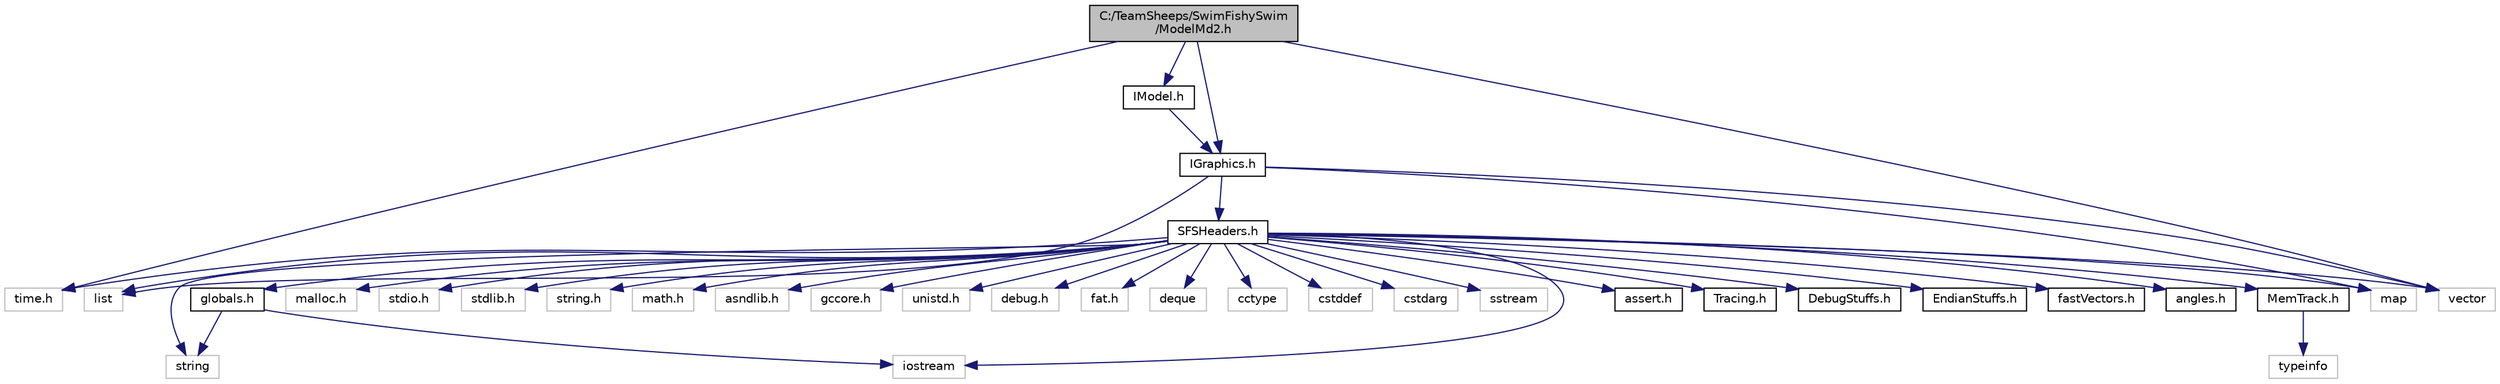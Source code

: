digraph "C:/TeamSheeps/SwimFishySwim/ModelMd2.h"
{
 // LATEX_PDF_SIZE
  edge [fontname="Helvetica",fontsize="10",labelfontname="Helvetica",labelfontsize="10"];
  node [fontname="Helvetica",fontsize="10",shape=record];
  Node1 [label="C:/TeamSheeps/SwimFishySwim\l/ModelMd2.h",height=0.2,width=0.4,color="black", fillcolor="grey75", style="filled", fontcolor="black",tooltip=" "];
  Node1 -> Node2 [color="midnightblue",fontsize="10",style="solid",fontname="Helvetica"];
  Node2 [label="time.h",height=0.2,width=0.4,color="grey75", fillcolor="white", style="filled",tooltip=" "];
  Node1 -> Node3 [color="midnightblue",fontsize="10",style="solid",fontname="Helvetica"];
  Node3 [label="vector",height=0.2,width=0.4,color="grey75", fillcolor="white", style="filled",tooltip=" "];
  Node1 -> Node4 [color="midnightblue",fontsize="10",style="solid",fontname="Helvetica"];
  Node4 [label="IGraphics.h",height=0.2,width=0.4,color="black", fillcolor="white", style="filled",URL="$_i_graphics_8h.html",tooltip=" "];
  Node4 -> Node5 [color="midnightblue",fontsize="10",style="solid",fontname="Helvetica"];
  Node5 [label="map",height=0.2,width=0.4,color="grey75", fillcolor="white", style="filled",tooltip=" "];
  Node4 -> Node6 [color="midnightblue",fontsize="10",style="solid",fontname="Helvetica"];
  Node6 [label="list",height=0.2,width=0.4,color="grey75", fillcolor="white", style="filled",tooltip=" "];
  Node4 -> Node3 [color="midnightblue",fontsize="10",style="solid",fontname="Helvetica"];
  Node4 -> Node7 [color="midnightblue",fontsize="10",style="solid",fontname="Helvetica"];
  Node7 [label="SFSHeaders.h",height=0.2,width=0.4,color="black", fillcolor="white", style="filled",URL="$_s_f_s_headers_8h.html",tooltip=" "];
  Node7 -> Node8 [color="midnightblue",fontsize="10",style="solid",fontname="Helvetica"];
  Node8 [label="globals.h",height=0.2,width=0.4,color="black", fillcolor="white", style="filled",URL="$globals_8h.html",tooltip=" "];
  Node8 -> Node9 [color="midnightblue",fontsize="10",style="solid",fontname="Helvetica"];
  Node9 [label="iostream",height=0.2,width=0.4,color="grey75", fillcolor="white", style="filled",tooltip=" "];
  Node8 -> Node10 [color="midnightblue",fontsize="10",style="solid",fontname="Helvetica"];
  Node10 [label="string",height=0.2,width=0.4,color="grey75", fillcolor="white", style="filled",tooltip=" "];
  Node7 -> Node11 [color="midnightblue",fontsize="10",style="solid",fontname="Helvetica"];
  Node11 [label="malloc.h",height=0.2,width=0.4,color="grey75", fillcolor="white", style="filled",tooltip=" "];
  Node7 -> Node2 [color="midnightblue",fontsize="10",style="solid",fontname="Helvetica"];
  Node7 -> Node12 [color="midnightblue",fontsize="10",style="solid",fontname="Helvetica"];
  Node12 [label="stdio.h",height=0.2,width=0.4,color="grey75", fillcolor="white", style="filled",tooltip=" "];
  Node7 -> Node13 [color="midnightblue",fontsize="10",style="solid",fontname="Helvetica"];
  Node13 [label="stdlib.h",height=0.2,width=0.4,color="grey75", fillcolor="white", style="filled",tooltip=" "];
  Node7 -> Node14 [color="midnightblue",fontsize="10",style="solid",fontname="Helvetica"];
  Node14 [label="string.h",height=0.2,width=0.4,color="grey75", fillcolor="white", style="filled",tooltip=" "];
  Node7 -> Node15 [color="midnightblue",fontsize="10",style="solid",fontname="Helvetica"];
  Node15 [label="math.h",height=0.2,width=0.4,color="grey75", fillcolor="white", style="filled",tooltip=" "];
  Node7 -> Node16 [color="midnightblue",fontsize="10",style="solid",fontname="Helvetica"];
  Node16 [label="asndlib.h",height=0.2,width=0.4,color="grey75", fillcolor="white", style="filled",tooltip=" "];
  Node7 -> Node17 [color="midnightblue",fontsize="10",style="solid",fontname="Helvetica"];
  Node17 [label="gccore.h",height=0.2,width=0.4,color="grey75", fillcolor="white", style="filled",tooltip=" "];
  Node7 -> Node18 [color="midnightblue",fontsize="10",style="solid",fontname="Helvetica"];
  Node18 [label="unistd.h",height=0.2,width=0.4,color="grey75", fillcolor="white", style="filled",tooltip=" "];
  Node7 -> Node19 [color="midnightblue",fontsize="10",style="solid",fontname="Helvetica"];
  Node19 [label="debug.h",height=0.2,width=0.4,color="grey75", fillcolor="white", style="filled",tooltip=" "];
  Node7 -> Node20 [color="midnightblue",fontsize="10",style="solid",fontname="Helvetica"];
  Node20 [label="fat.h",height=0.2,width=0.4,color="grey75", fillcolor="white", style="filled",tooltip=" "];
  Node7 -> Node3 [color="midnightblue",fontsize="10",style="solid",fontname="Helvetica"];
  Node7 -> Node6 [color="midnightblue",fontsize="10",style="solid",fontname="Helvetica"];
  Node7 -> Node5 [color="midnightblue",fontsize="10",style="solid",fontname="Helvetica"];
  Node7 -> Node21 [color="midnightblue",fontsize="10",style="solid",fontname="Helvetica"];
  Node21 [label="deque",height=0.2,width=0.4,color="grey75", fillcolor="white", style="filled",tooltip=" "];
  Node7 -> Node22 [color="midnightblue",fontsize="10",style="solid",fontname="Helvetica"];
  Node22 [label="cctype",height=0.2,width=0.4,color="grey75", fillcolor="white", style="filled",tooltip=" "];
  Node7 -> Node23 [color="midnightblue",fontsize="10",style="solid",fontname="Helvetica"];
  Node23 [label="cstddef",height=0.2,width=0.4,color="grey75", fillcolor="white", style="filled",tooltip=" "];
  Node7 -> Node24 [color="midnightblue",fontsize="10",style="solid",fontname="Helvetica"];
  Node24 [label="cstdarg",height=0.2,width=0.4,color="grey75", fillcolor="white", style="filled",tooltip=" "];
  Node7 -> Node10 [color="midnightblue",fontsize="10",style="solid",fontname="Helvetica"];
  Node7 -> Node9 [color="midnightblue",fontsize="10",style="solid",fontname="Helvetica"];
  Node7 -> Node25 [color="midnightblue",fontsize="10",style="solid",fontname="Helvetica"];
  Node25 [label="sstream",height=0.2,width=0.4,color="grey75", fillcolor="white", style="filled",tooltip=" "];
  Node7 -> Node26 [color="midnightblue",fontsize="10",style="solid",fontname="Helvetica"];
  Node26 [label="MemTrack.h",height=0.2,width=0.4,color="black", fillcolor="white", style="filled",URL="$_mem_track_8h.html",tooltip=" "];
  Node26 -> Node27 [color="midnightblue",fontsize="10",style="solid",fontname="Helvetica"];
  Node27 [label="typeinfo",height=0.2,width=0.4,color="grey75", fillcolor="white", style="filled",tooltip=" "];
  Node7 -> Node28 [color="midnightblue",fontsize="10",style="solid",fontname="Helvetica"];
  Node28 [label="assert.h",height=0.2,width=0.4,color="black", fillcolor="white", style="filled",URL="$assert_8h.html",tooltip=" "];
  Node7 -> Node29 [color="midnightblue",fontsize="10",style="solid",fontname="Helvetica"];
  Node29 [label="Tracing.h",height=0.2,width=0.4,color="black", fillcolor="white", style="filled",URL="$_tracing_8h.html",tooltip=" "];
  Node7 -> Node30 [color="midnightblue",fontsize="10",style="solid",fontname="Helvetica"];
  Node30 [label="DebugStuffs.h",height=0.2,width=0.4,color="black", fillcolor="white", style="filled",URL="$_debug_stuffs_8h.html",tooltip=" "];
  Node7 -> Node31 [color="midnightblue",fontsize="10",style="solid",fontname="Helvetica"];
  Node31 [label="EndianStuffs.h",height=0.2,width=0.4,color="black", fillcolor="white", style="filled",URL="$_endian_stuffs_8h.html",tooltip=" "];
  Node7 -> Node32 [color="midnightblue",fontsize="10",style="solid",fontname="Helvetica"];
  Node32 [label="fastVectors.h",height=0.2,width=0.4,color="black", fillcolor="white", style="filled",URL="$fast_vectors_8h.html",tooltip=" "];
  Node7 -> Node33 [color="midnightblue",fontsize="10",style="solid",fontname="Helvetica"];
  Node33 [label="angles.h",height=0.2,width=0.4,color="black", fillcolor="white", style="filled",URL="$angles_8h.html",tooltip=" "];
  Node1 -> Node34 [color="midnightblue",fontsize="10",style="solid",fontname="Helvetica"];
  Node34 [label="IModel.h",height=0.2,width=0.4,color="black", fillcolor="white", style="filled",URL="$_i_model_8h.html",tooltip=" "];
  Node34 -> Node4 [color="midnightblue",fontsize="10",style="solid",fontname="Helvetica"];
}
